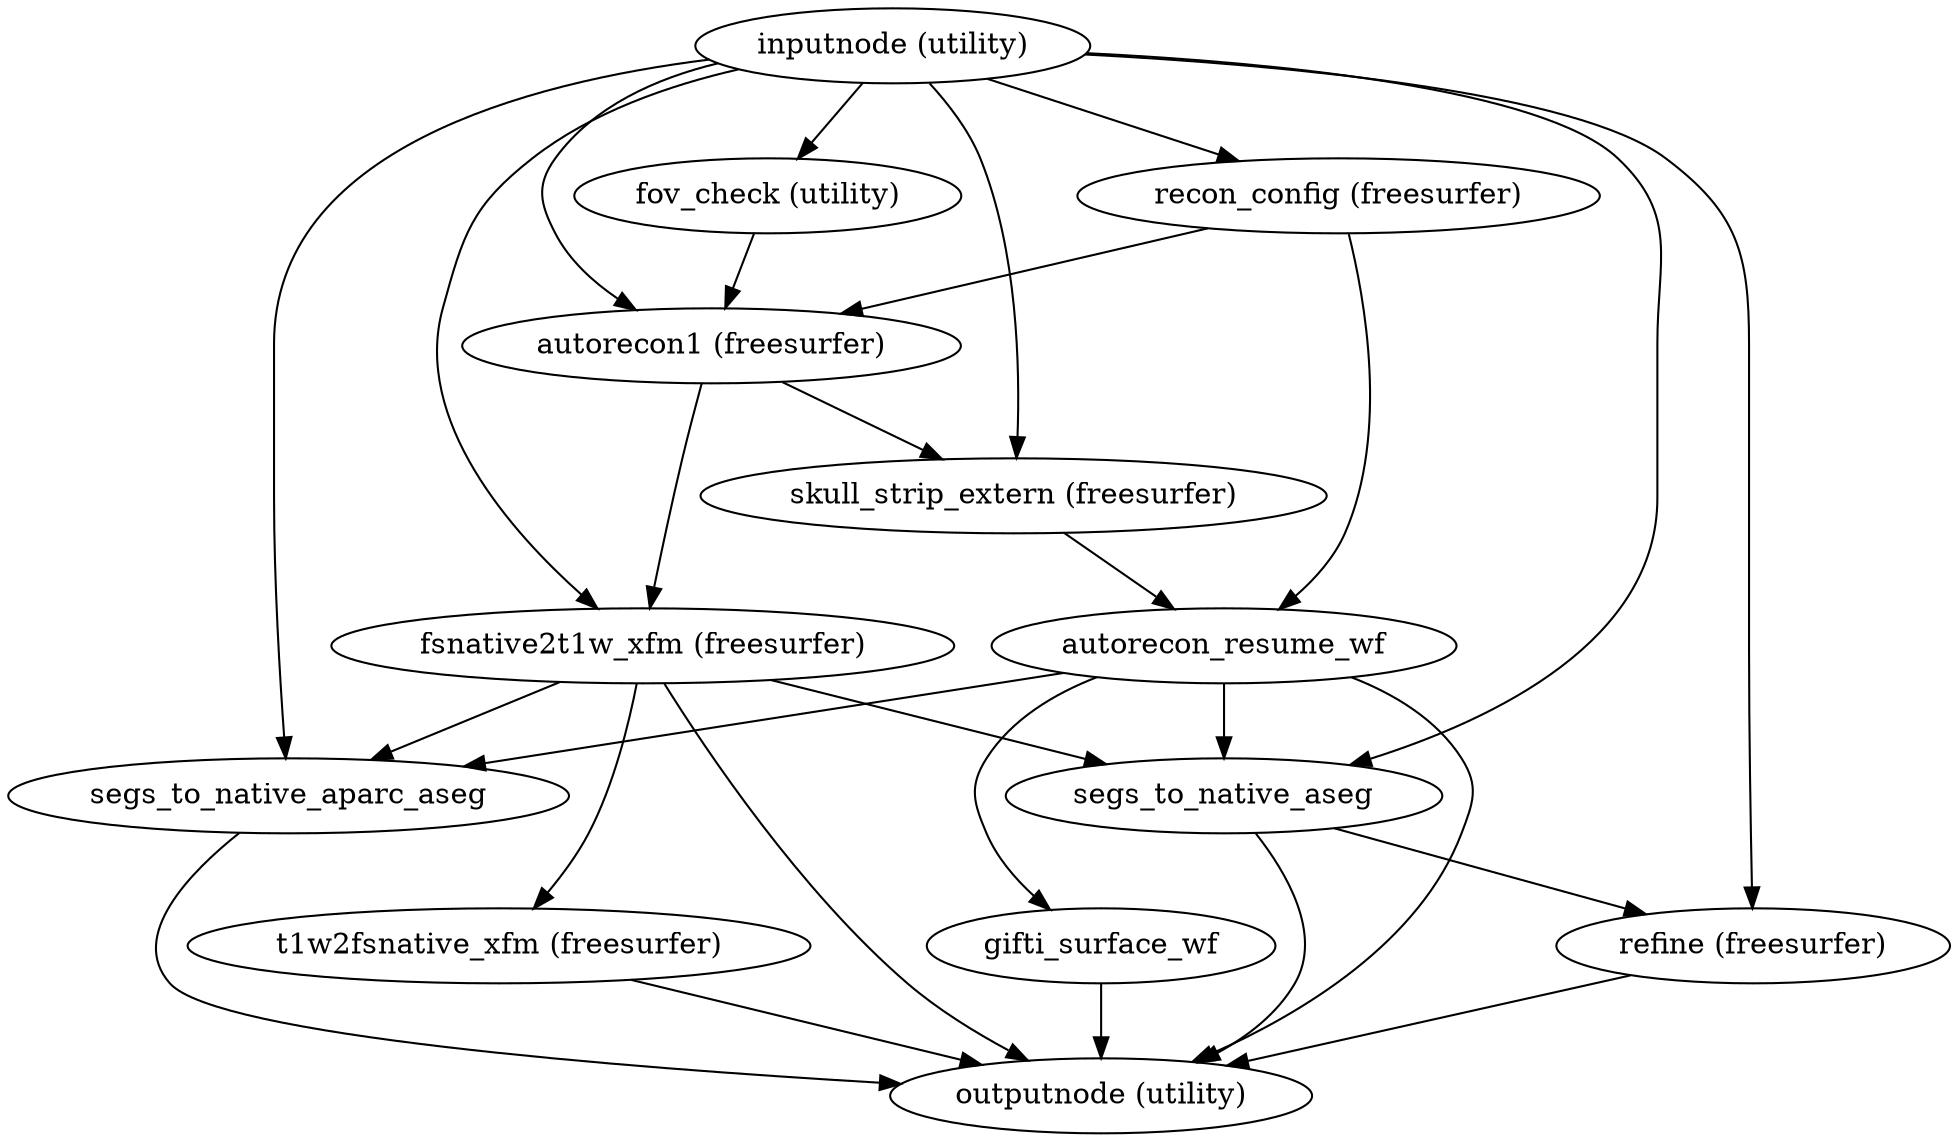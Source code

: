 strict digraph  {
"inputnode (utility)";
"recon_config (freesurfer)";
"autorecon1 (freesurfer)";
"fov_check (utility)";
"skull_strip_extern (freesurfer)";
"fsnative2t1w_xfm (freesurfer)";
"refine (freesurfer)";
"segs_to_native_aseg";
"segs_to_native_aparc_aseg";
"autorecon_resume_wf";
"gifti_surface_wf";
"outputnode (utility)";
"t1w2fsnative_xfm (freesurfer)";
"inputnode (utility)" -> "recon_config (freesurfer)";
"inputnode (utility)" -> "autorecon1 (freesurfer)";
"inputnode (utility)" -> "fov_check (utility)";
"inputnode (utility)" -> "skull_strip_extern (freesurfer)";
"inputnode (utility)" -> "fsnative2t1w_xfm (freesurfer)";
"inputnode (utility)" -> "refine (freesurfer)";
"inputnode (utility)" -> "segs_to_native_aseg";
"inputnode (utility)" -> "segs_to_native_aparc_aseg";
"recon_config (freesurfer)" -> "autorecon1 (freesurfer)";
"recon_config (freesurfer)" -> "autorecon_resume_wf";
"autorecon1 (freesurfer)" -> "skull_strip_extern (freesurfer)";
"autorecon1 (freesurfer)" -> "fsnative2t1w_xfm (freesurfer)";
"fov_check (utility)" -> "autorecon1 (freesurfer)";
"skull_strip_extern (freesurfer)" -> "autorecon_resume_wf";
"fsnative2t1w_xfm (freesurfer)" -> "t1w2fsnative_xfm (freesurfer)";
"fsnative2t1w_xfm (freesurfer)" -> "segs_to_native_aseg";
"fsnative2t1w_xfm (freesurfer)" -> "segs_to_native_aparc_aseg";
"fsnative2t1w_xfm (freesurfer)" -> "outputnode (utility)";
"refine (freesurfer)" -> "outputnode (utility)";
"segs_to_native_aseg" -> "refine (freesurfer)";
"segs_to_native_aseg" -> "outputnode (utility)";
"segs_to_native_aparc_aseg" -> "outputnode (utility)";
"autorecon_resume_wf" -> "gifti_surface_wf";
"autorecon_resume_wf" -> "segs_to_native_aseg";
"autorecon_resume_wf" -> "segs_to_native_aparc_aseg";
"autorecon_resume_wf" -> "outputnode (utility)";
"gifti_surface_wf" -> "outputnode (utility)";
"t1w2fsnative_xfm (freesurfer)" -> "outputnode (utility)";
}
